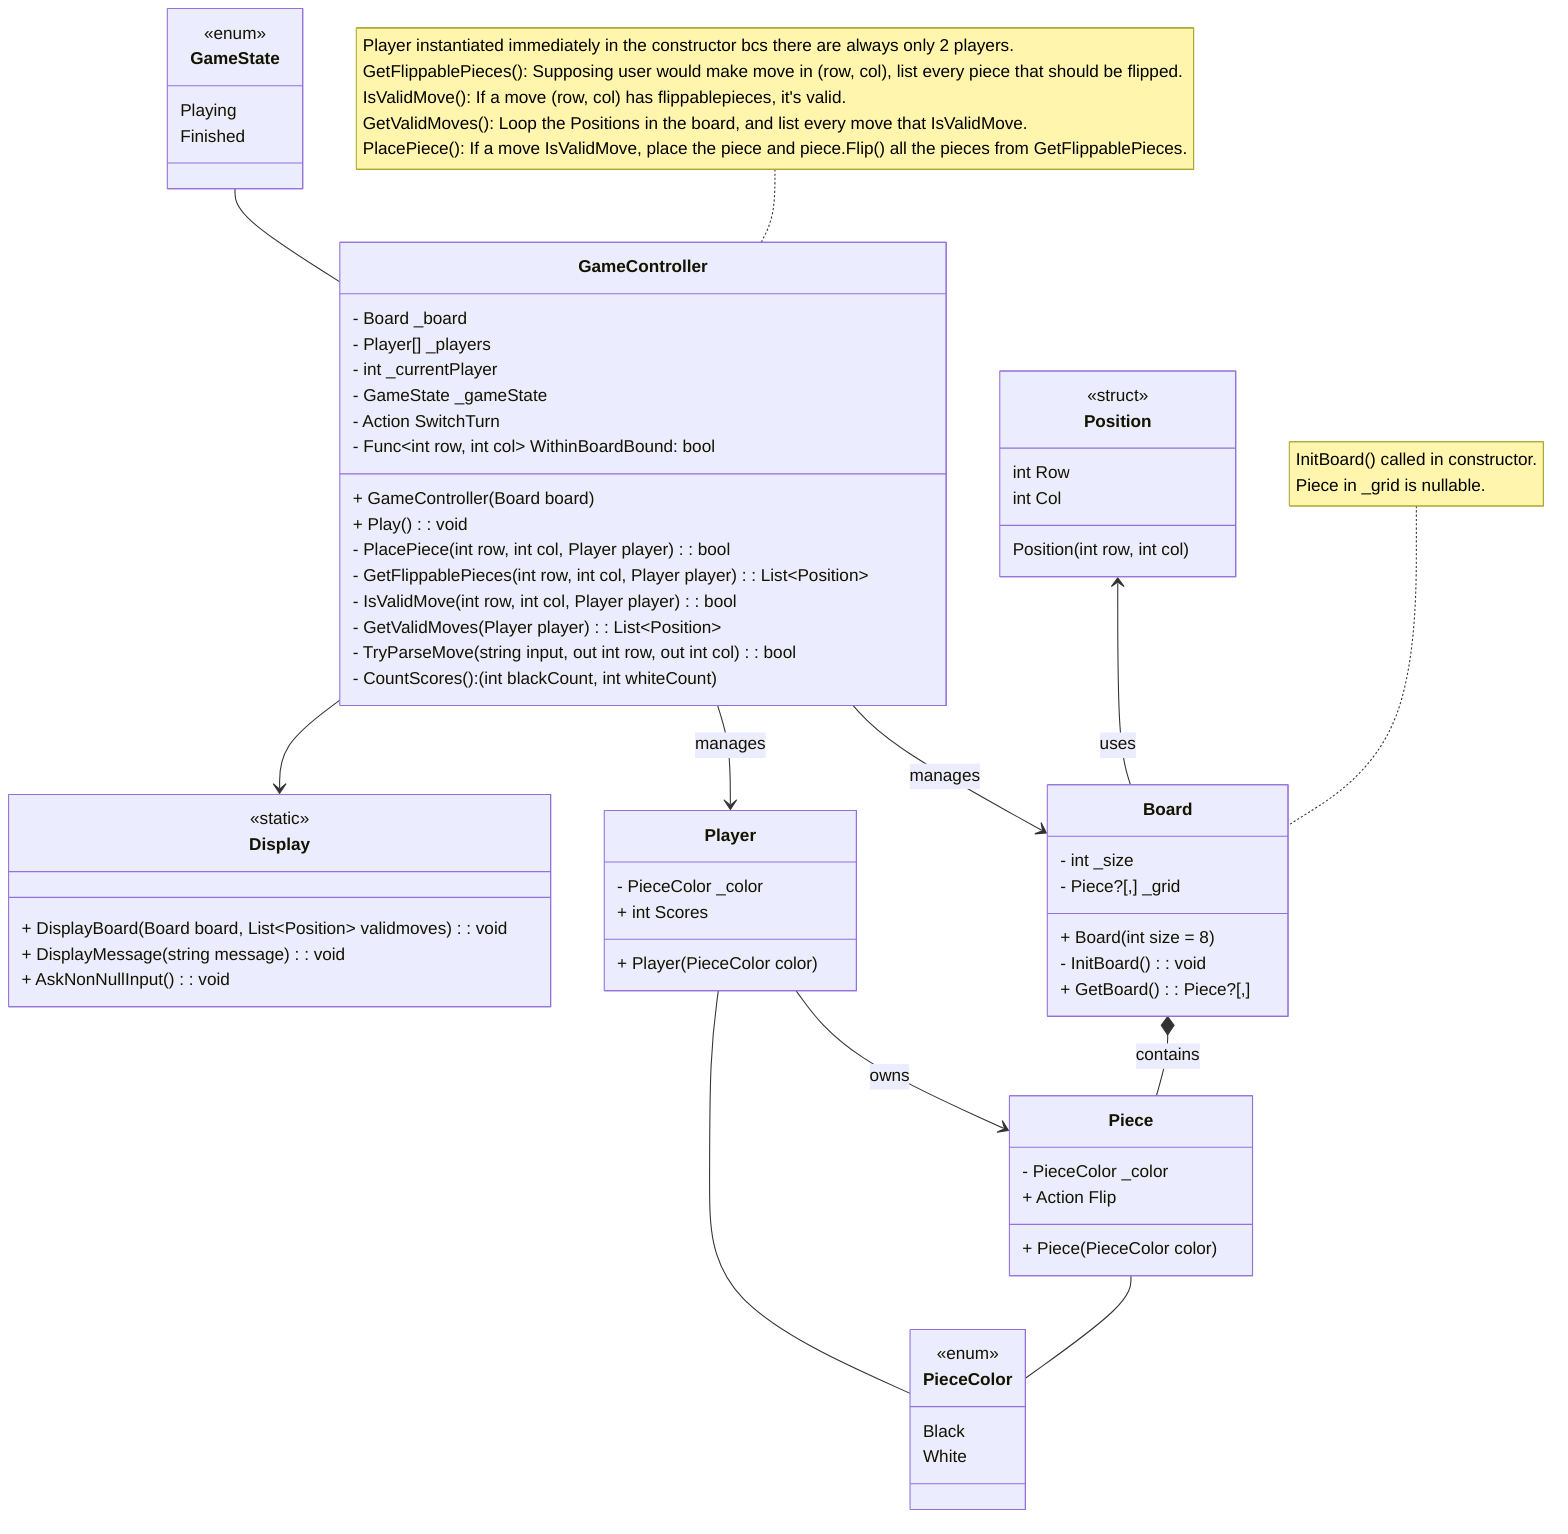 classDiagram
    GameController --> Board : manages
    GameController --> Player : manages
    GameState -- GameController
    GameController --> Display
    Board *-- Piece : contains
    Position <-- Board : uses
    Player --> Piece : owns
    Player -- PieceColor
    Piece -- PieceColor

    class Display {
        <<static>>
        + DisplayBoard(Board board, List~Position~ validmoves): void
        + DisplayMessage(string message): void
        + AskNonNullInput( ): void
    }

    class GameController {
        - Board _board
        - Player[] _players
        - int _currentPlayer
        - GameState _gameState
        - Action SwitchTurn
        - Func~int row, int col~ WithinBoardBound: bool
        + GameController(Board board)
        + Play(): void
        - PlacePiece(int row, int col, Player player): bool
        - GetFlippablePieces(int row, int col, Player player): List~Position~
        - IsValidMove(int row, int col, Player player): bool
        - GetValidMoves(Player player): List~Position~
        - TryParseMove(string input, out int row, out int col): bool
        - CountScores(): (int blackCount, int whiteCount)
    }
    note for GameController "Player instantiated immediately in the constructor bcs there are always only 2 players.
    GetFlippablePieces(): Supposing user would make move in (row, col), list every piece that should be flipped.
    IsValidMove(): If a move (row, col) has flippablepieces, it's valid.
    GetValidMoves(): Loop the Positions in the board, and list every move that IsValidMove.
    PlacePiece(): If a move IsValidMove, place the piece and piece.Flip() all the pieces from GetFlippablePieces.
    "

    class Board {
        - int _size
        - Piece?[,] _grid
        + Board(int size = 8)
        - InitBoard(): void
        + GetBoard(): Piece?[,]
    }
    note for Board "InitBoard() called in constructor.
    Piece in _grid is nullable."

    class Piece {
        - PieceColor _color
        + Action Flip
        + Piece(PieceColor color)
    }

    class Player {
        - PieceColor _color
        + int Scores
        + Player(PieceColor color)
    }

    class Position {
        <<struct>>
        int Row
        int Col
        Position(int row, int col)
    }

    class PieceColor {
        <<enum>>
        Black
        White
    }
    %% Black marked with X, White marked with O

    class GameState {
        <<enum>>
        Playing
        Finished
    }


%% Rules:

%% 2 players (Black & White), on 8x8 board.

%% Initial board: 4 pieces at the center with this configuration:
%% W B
%% B W

%% Black moves first.

%% Black (White) place a black (white) piece on the board, 
%% in such a way that there is at least one straight 
%% (horizontal, vertical, or diagonal) occupied line 
%% between the new piece and another black (white) piece, 
%% with one or more contiguous white (black) pieces between them.

%% After placing the piece, 
%% Black (White) flips all white pieces lying on a straight line
%% between the new piece and any existing black (white) pieces.

%% All flipped pieces are now black (white).

%% Players alternate taking turns.

%% If a player does not have any valid moves,
%% play passes back to the other player.

%% When neither player can move, the game ends.

%% A game of Othello may end before the board is completely filled.

%% The player with the most pieces on the board at the end of the game wins.

%% If both players have the same number of pieces, then the game is a draw.
